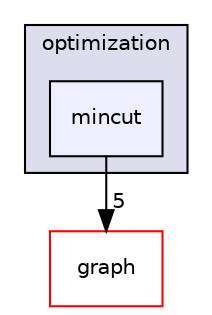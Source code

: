 digraph "/home/tbeier/src/nifty/include/nifty/python/graph/optimization/mincut" {
  compound=true
  node [ fontsize="10", fontname="Helvetica"];
  edge [ labelfontsize="10", labelfontname="Helvetica"];
  subgraph clusterdir_7613e4593e2fbdde9830c64e83c472d0 {
    graph [ bgcolor="#ddddee", pencolor="black", label="optimization" fontname="Helvetica", fontsize="10", URL="dir_7613e4593e2fbdde9830c64e83c472d0.html"]
  dir_51d6d92fa899dcabfda6f8f9dac945fa [shape=box, label="mincut", style="filled", fillcolor="#eeeeff", pencolor="black", URL="dir_51d6d92fa899dcabfda6f8f9dac945fa.html"];
  }
  dir_97733e685c53c2f7d0cfad6459fbedee [shape=box label="graph" fillcolor="white" style="filled" color="red" URL="dir_97733e685c53c2f7d0cfad6459fbedee.html"];
  dir_51d6d92fa899dcabfda6f8f9dac945fa->dir_97733e685c53c2f7d0cfad6459fbedee [headlabel="5", labeldistance=1.5 headhref="dir_000028_000011.html"];
}
